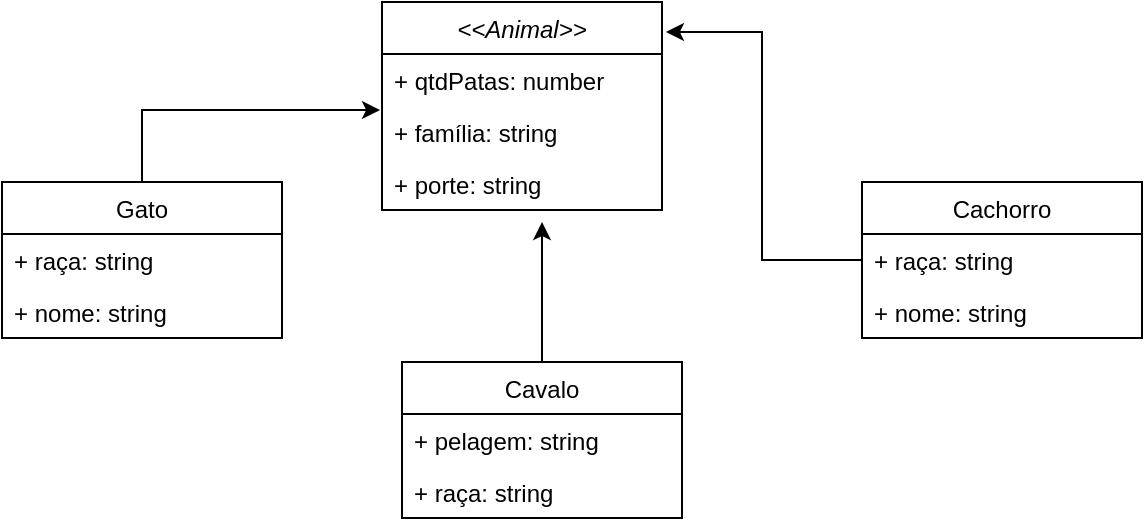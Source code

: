<mxfile version="20.8.3" type="device"><diagram id="0Tjou--GlbK_fv9vr-NC" name="Página-1"><mxGraphModel dx="880" dy="444" grid="1" gridSize="10" guides="1" tooltips="1" connect="1" arrows="1" fold="1" page="1" pageScale="1" pageWidth="827" pageHeight="1169" math="0" shadow="0"><root><mxCell id="0"/><mxCell id="1" parent="0"/><mxCell id="uyFAOde8KKBCbHVp4iw9-10" value="&lt;&lt;Animal&gt;&gt;" style="swimlane;fontStyle=2;childLayout=stackLayout;horizontal=1;startSize=26;fillColor=none;horizontalStack=0;resizeParent=1;resizeParentMax=0;resizeLast=0;collapsible=1;marginBottom=0;" vertex="1" parent="1"><mxGeometry x="340" y="110" width="140" height="104" as="geometry"/></mxCell><mxCell id="uyFAOde8KKBCbHVp4iw9-11" value="+ qtdPatas: number" style="text;strokeColor=none;fillColor=none;align=left;verticalAlign=top;spacingLeft=4;spacingRight=4;overflow=hidden;rotatable=0;points=[[0,0.5],[1,0.5]];portConstraint=eastwest;" vertex="1" parent="uyFAOde8KKBCbHVp4iw9-10"><mxGeometry y="26" width="140" height="26" as="geometry"/></mxCell><mxCell id="uyFAOde8KKBCbHVp4iw9-12" value="+ família: string" style="text;strokeColor=none;fillColor=none;align=left;verticalAlign=top;spacingLeft=4;spacingRight=4;overflow=hidden;rotatable=0;points=[[0,0.5],[1,0.5]];portConstraint=eastwest;" vertex="1" parent="uyFAOde8KKBCbHVp4iw9-10"><mxGeometry y="52" width="140" height="26" as="geometry"/></mxCell><mxCell id="uyFAOde8KKBCbHVp4iw9-13" value="+ porte: string" style="text;strokeColor=none;fillColor=none;align=left;verticalAlign=top;spacingLeft=4;spacingRight=4;overflow=hidden;rotatable=0;points=[[0,0.5],[1,0.5]];portConstraint=eastwest;" vertex="1" parent="uyFAOde8KKBCbHVp4iw9-10"><mxGeometry y="78" width="140" height="26" as="geometry"/></mxCell><mxCell id="uyFAOde8KKBCbHVp4iw9-18" style="edgeStyle=orthogonalEdgeStyle;rounded=0;orthogonalLoop=1;jettySize=auto;html=1;entryX=-0.007;entryY=0.077;entryDx=0;entryDy=0;entryPerimeter=0;" edge="1" parent="1" source="uyFAOde8KKBCbHVp4iw9-14" target="uyFAOde8KKBCbHVp4iw9-12"><mxGeometry relative="1" as="geometry"/></mxCell><mxCell id="uyFAOde8KKBCbHVp4iw9-14" value="Gato" style="swimlane;fontStyle=0;childLayout=stackLayout;horizontal=1;startSize=26;fillColor=none;horizontalStack=0;resizeParent=1;resizeParentMax=0;resizeLast=0;collapsible=1;marginBottom=0;" vertex="1" parent="1"><mxGeometry x="150" y="200" width="140" height="78" as="geometry"/></mxCell><mxCell id="uyFAOde8KKBCbHVp4iw9-15" value="+ raça: string" style="text;strokeColor=none;fillColor=none;align=left;verticalAlign=top;spacingLeft=4;spacingRight=4;overflow=hidden;rotatable=0;points=[[0,0.5],[1,0.5]];portConstraint=eastwest;" vertex="1" parent="uyFAOde8KKBCbHVp4iw9-14"><mxGeometry y="26" width="140" height="26" as="geometry"/></mxCell><mxCell id="uyFAOde8KKBCbHVp4iw9-16" value="+ nome: string " style="text;strokeColor=none;fillColor=none;align=left;verticalAlign=top;spacingLeft=4;spacingRight=4;overflow=hidden;rotatable=0;points=[[0,0.5],[1,0.5]];portConstraint=eastwest;" vertex="1" parent="uyFAOde8KKBCbHVp4iw9-14"><mxGeometry y="52" width="140" height="26" as="geometry"/></mxCell><mxCell id="uyFAOde8KKBCbHVp4iw9-23" style="edgeStyle=orthogonalEdgeStyle;rounded=0;orthogonalLoop=1;jettySize=auto;html=1;entryX=1.014;entryY=0.144;entryDx=0;entryDy=0;entryPerimeter=0;" edge="1" parent="1" source="uyFAOde8KKBCbHVp4iw9-19" target="uyFAOde8KKBCbHVp4iw9-10"><mxGeometry relative="1" as="geometry"/></mxCell><mxCell id="uyFAOde8KKBCbHVp4iw9-19" value="Cachorro" style="swimlane;fontStyle=0;childLayout=stackLayout;horizontal=1;startSize=26;fillColor=none;horizontalStack=0;resizeParent=1;resizeParentMax=0;resizeLast=0;collapsible=1;marginBottom=0;" vertex="1" parent="1"><mxGeometry x="580" y="200" width="140" height="78" as="geometry"/></mxCell><mxCell id="uyFAOde8KKBCbHVp4iw9-20" value="+ raça: string" style="text;strokeColor=none;fillColor=none;align=left;verticalAlign=top;spacingLeft=4;spacingRight=4;overflow=hidden;rotatable=0;points=[[0,0.5],[1,0.5]];portConstraint=eastwest;" vertex="1" parent="uyFAOde8KKBCbHVp4iw9-19"><mxGeometry y="26" width="140" height="26" as="geometry"/></mxCell><mxCell id="uyFAOde8KKBCbHVp4iw9-21" value="+ nome: string" style="text;strokeColor=none;fillColor=none;align=left;verticalAlign=top;spacingLeft=4;spacingRight=4;overflow=hidden;rotatable=0;points=[[0,0.5],[1,0.5]];portConstraint=eastwest;" vertex="1" parent="uyFAOde8KKBCbHVp4iw9-19"><mxGeometry y="52" width="140" height="26" as="geometry"/></mxCell><mxCell id="uyFAOde8KKBCbHVp4iw9-28" style="edgeStyle=orthogonalEdgeStyle;rounded=0;orthogonalLoop=1;jettySize=auto;html=1;" edge="1" parent="1" source="uyFAOde8KKBCbHVp4iw9-24"><mxGeometry relative="1" as="geometry"><mxPoint x="420" y="220" as="targetPoint"/></mxGeometry></mxCell><mxCell id="uyFAOde8KKBCbHVp4iw9-24" value="Cavalo" style="swimlane;fontStyle=0;childLayout=stackLayout;horizontal=1;startSize=26;fillColor=none;horizontalStack=0;resizeParent=1;resizeParentMax=0;resizeLast=0;collapsible=1;marginBottom=0;" vertex="1" parent="1"><mxGeometry x="350" y="290" width="140" height="78" as="geometry"/></mxCell><mxCell id="uyFAOde8KKBCbHVp4iw9-25" value="+ pelagem: string" style="text;strokeColor=none;fillColor=none;align=left;verticalAlign=top;spacingLeft=4;spacingRight=4;overflow=hidden;rotatable=0;points=[[0,0.5],[1,0.5]];portConstraint=eastwest;" vertex="1" parent="uyFAOde8KKBCbHVp4iw9-24"><mxGeometry y="26" width="140" height="26" as="geometry"/></mxCell><mxCell id="uyFAOde8KKBCbHVp4iw9-26" value="+ raça: string" style="text;strokeColor=none;fillColor=none;align=left;verticalAlign=top;spacingLeft=4;spacingRight=4;overflow=hidden;rotatable=0;points=[[0,0.5],[1,0.5]];portConstraint=eastwest;" vertex="1" parent="uyFAOde8KKBCbHVp4iw9-24"><mxGeometry y="52" width="140" height="26" as="geometry"/></mxCell></root></mxGraphModel></diagram></mxfile>